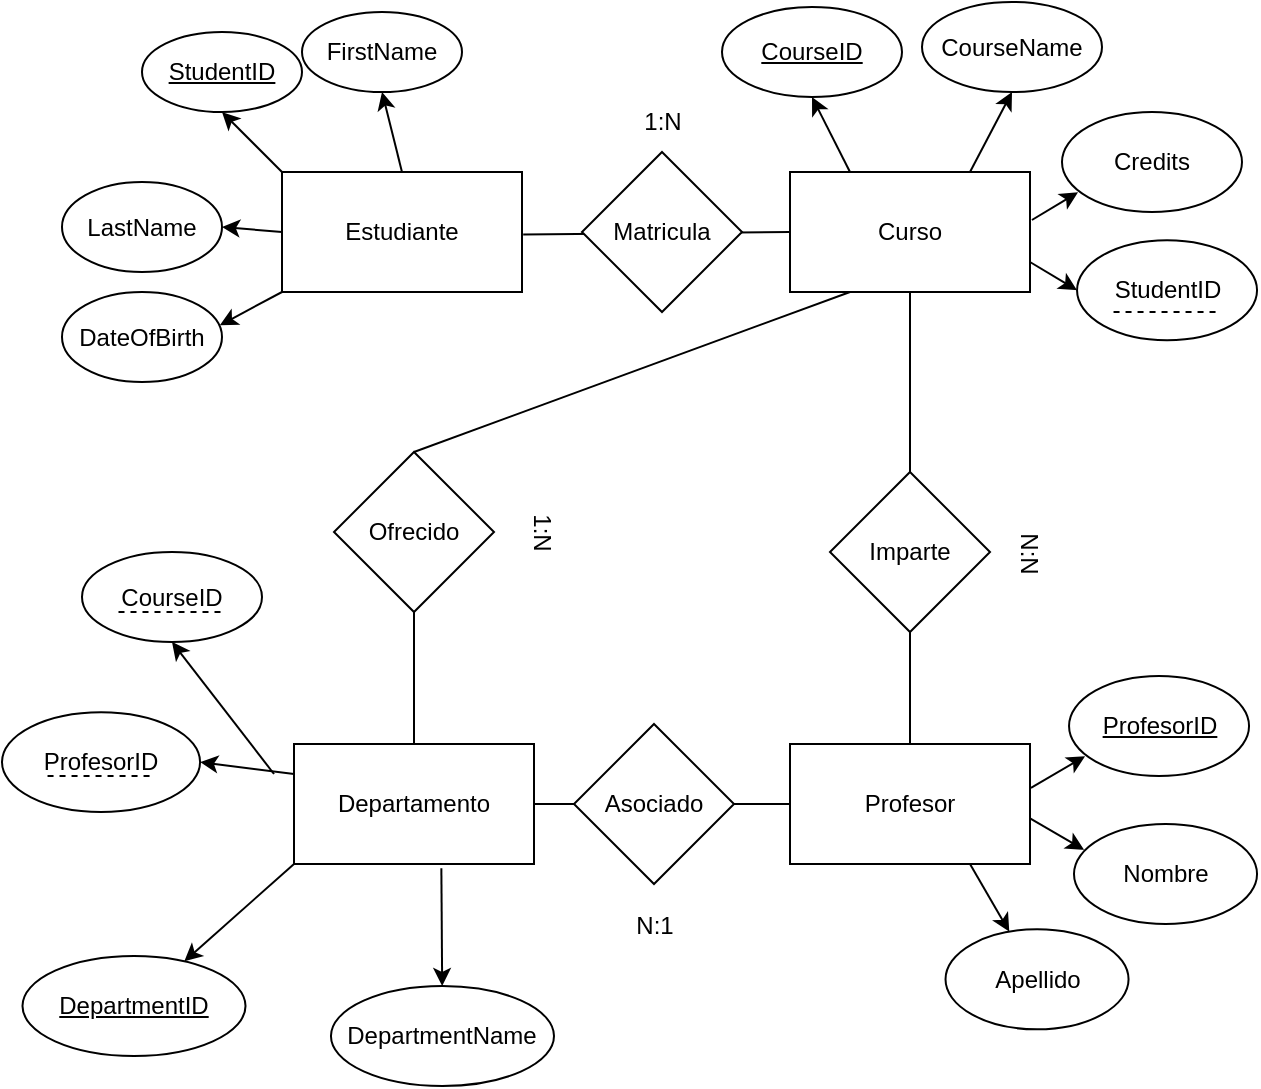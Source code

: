 <mxfile>
    <diagram id="Mq88om0MZ4iqaWooZR1S" name="Página-1">
        <mxGraphModel dx="813" dy="511" grid="1" gridSize="10" guides="1" tooltips="1" connect="1" arrows="1" fold="1" page="1" pageScale="1" pageWidth="827" pageHeight="1169" math="0" shadow="0">
            <root>
                <mxCell id="0"/>
                <mxCell id="1" parent="0"/>
                <mxCell id="19" style="edgeStyle=none;html=1;exitX=0;exitY=0;exitDx=0;exitDy=0;entryX=0.5;entryY=1;entryDx=0;entryDy=0;" parent="1" source="2" target="18" edge="1">
                    <mxGeometry relative="1" as="geometry"/>
                </mxCell>
                <mxCell id="2" value="Estudiante" style="rounded=0;whiteSpace=wrap;html=1;" parent="1" vertex="1">
                    <mxGeometry x="160" y="230" width="120" height="60" as="geometry"/>
                </mxCell>
                <mxCell id="3" value="Curso" style="rounded=0;whiteSpace=wrap;html=1;" parent="1" vertex="1">
                    <mxGeometry x="414" y="230" width="120" height="60" as="geometry"/>
                </mxCell>
                <mxCell id="4" value="Profesor" style="rounded=0;whiteSpace=wrap;html=1;" parent="1" vertex="1">
                    <mxGeometry x="414" y="516" width="120" height="60" as="geometry"/>
                </mxCell>
                <mxCell id="5" value="Departamento" style="rounded=0;whiteSpace=wrap;html=1;" parent="1" vertex="1">
                    <mxGeometry x="166" y="516" width="120" height="60" as="geometry"/>
                </mxCell>
                <mxCell id="7" value="" style="endArrow=none;html=1;exitX=1.005;exitY=0.52;exitDx=0;exitDy=0;exitPerimeter=0;entryX=0;entryY=0.5;entryDx=0;entryDy=0;" parent="1" source="2" target="3" edge="1">
                    <mxGeometry width="50" height="50" relative="1" as="geometry">
                        <mxPoint x="380" y="260" as="sourcePoint"/>
                        <mxPoint x="430" y="210" as="targetPoint"/>
                    </mxGeometry>
                </mxCell>
                <mxCell id="8" value="" style="endArrow=none;html=1;exitX=0.5;exitY=1;exitDx=0;exitDy=0;entryX=0.5;entryY=0;entryDx=0;entryDy=0;startArrow=none;" parent="1" source="54" target="4" edge="1">
                    <mxGeometry width="50" height="50" relative="1" as="geometry">
                        <mxPoint x="470" y="496.1" as="sourcePoint"/>
                        <mxPoint x="669.4" y="446" as="targetPoint"/>
                    </mxGeometry>
                </mxCell>
                <mxCell id="10" value="" style="endArrow=none;html=1;exitX=1;exitY=0.5;exitDx=0;exitDy=0;entryX=0;entryY=0.5;entryDx=0;entryDy=0;" parent="1" source="5" target="4" edge="1">
                    <mxGeometry width="50" height="50" relative="1" as="geometry">
                        <mxPoint x="480" y="402" as="sourcePoint"/>
                        <mxPoint x="480" y="492" as="targetPoint"/>
                    </mxGeometry>
                </mxCell>
                <mxCell id="11" value="1:N" style="text;html=1;align=center;verticalAlign=middle;resizable=0;points=[];autosize=1;strokeColor=none;fillColor=none;" parent="1" vertex="1">
                    <mxGeometry x="330" y="190" width="40" height="30" as="geometry"/>
                </mxCell>
                <mxCell id="13" value="&lt;span style=&quot;color: rgba(0, 0, 0, 0); font-family: monospace; font-size: 0px; text-align: start;&quot;&gt;%3CmxGraphModel%3E%3Croot%3E%3CmxCell%20id%3D%220%22%2F%3E%3CmxCell%20id%3D%221%22%20parent%3D%220%22%2F%3E%3CmxCell%20id%3D%222%22%20value%3D%22N%3A1%22%20style%3D%22text%3Bhtml%3D1%3Balign%3Dcenter%3BverticalAlign%3Dmiddle%3Bresizable%3D0%3Bpoints%3D%5B%5D%3Bautosize%3D1%3BstrokeColor%3Dnone%3BfillColor%3Dnone%3B%22%20vertex%3D%221%22%20parent%3D%221%22%3E%3CmxGeometry%20x%3D%22330%22%20y%3D%22230%22%20width%3D%2240%22%20height%3D%2230%22%20as%3D%22geometry%22%2F%3E%3C%2FmxCell%3E%3C%2Froot%3E%3C%2FmxGraphModel%3E&lt;/span&gt;" style="text;html=1;align=center;verticalAlign=middle;resizable=0;points=[];autosize=1;strokeColor=none;fillColor=none;" parent="1" vertex="1">
                    <mxGeometry x="490" y="315" width="20" height="30" as="geometry"/>
                </mxCell>
                <mxCell id="16" value="N:N" style="text;html=1;align=center;verticalAlign=middle;resizable=0;points=[];autosize=1;strokeColor=none;fillColor=none;rotation=90;" parent="1" vertex="1">
                    <mxGeometry x="513.52" y="405" width="40" height="30" as="geometry"/>
                </mxCell>
                <mxCell id="17" value="N:1" style="text;html=1;align=center;verticalAlign=middle;resizable=0;points=[];autosize=1;strokeColor=none;fillColor=none;rotation=0;" parent="1" vertex="1">
                    <mxGeometry x="326" y="592" width="40" height="30" as="geometry"/>
                </mxCell>
                <mxCell id="18" value="StudentID" style="ellipse;whiteSpace=wrap;html=1;fontStyle=4" parent="1" vertex="1">
                    <mxGeometry x="90" y="160" width="80" height="40" as="geometry"/>
                </mxCell>
                <mxCell id="20" style="edgeStyle=none;html=1;exitX=0.5;exitY=0;exitDx=0;exitDy=0;entryX=0.5;entryY=1;entryDx=0;entryDy=0;" parent="1" source="2" target="21" edge="1">
                    <mxGeometry relative="1" as="geometry">
                        <mxPoint x="240" y="220" as="sourcePoint"/>
                    </mxGeometry>
                </mxCell>
                <mxCell id="21" value="FirstName" style="ellipse;whiteSpace=wrap;html=1;" parent="1" vertex="1">
                    <mxGeometry x="170" y="150" width="80" height="40" as="geometry"/>
                </mxCell>
                <mxCell id="22" style="edgeStyle=none;html=1;exitX=0;exitY=0.5;exitDx=0;exitDy=0;entryX=1;entryY=0.5;entryDx=0;entryDy=0;" parent="1" source="2" target="23" edge="1">
                    <mxGeometry relative="1" as="geometry">
                        <mxPoint x="100" y="315" as="sourcePoint"/>
                    </mxGeometry>
                </mxCell>
                <mxCell id="23" value="LastName" style="ellipse;whiteSpace=wrap;html=1;" parent="1" vertex="1">
                    <mxGeometry x="50" y="235" width="80" height="45" as="geometry"/>
                </mxCell>
                <mxCell id="26" style="edgeStyle=none;html=1;exitX=0.25;exitY=1;exitDx=0;exitDy=0;entryX=0.986;entryY=0.37;entryDx=0;entryDy=0;entryPerimeter=0;" parent="1" target="27" edge="1">
                    <mxGeometry relative="1" as="geometry">
                        <mxPoint x="160" y="290" as="sourcePoint"/>
                    </mxGeometry>
                </mxCell>
                <mxCell id="27" value="DateOfBirth" style="ellipse;whiteSpace=wrap;html=1;" parent="1" vertex="1">
                    <mxGeometry x="50" y="290" width="80" height="45" as="geometry"/>
                </mxCell>
                <mxCell id="28" style="edgeStyle=none;html=1;exitX=0.25;exitY=0;exitDx=0;exitDy=0;entryX=0.5;entryY=1;entryDx=0;entryDy=0;" parent="1" source="3" target="29" edge="1">
                    <mxGeometry relative="1" as="geometry">
                        <mxPoint x="490" y="172.5" as="sourcePoint"/>
                    </mxGeometry>
                </mxCell>
                <mxCell id="29" value="CourseID" style="ellipse;whiteSpace=wrap;html=1;fontStyle=4" parent="1" vertex="1">
                    <mxGeometry x="380" y="147.5" width="90" height="45" as="geometry"/>
                </mxCell>
                <mxCell id="30" style="edgeStyle=none;html=1;exitX=0.75;exitY=0;exitDx=0;exitDy=0;entryX=0.5;entryY=1;entryDx=0;entryDy=0;" parent="1" source="3" target="31" edge="1">
                    <mxGeometry relative="1" as="geometry">
                        <mxPoint x="534" y="221.25" as="sourcePoint"/>
                    </mxGeometry>
                </mxCell>
                <mxCell id="31" value="CourseName" style="ellipse;whiteSpace=wrap;html=1;" parent="1" vertex="1">
                    <mxGeometry x="480" y="145" width="90" height="45" as="geometry"/>
                </mxCell>
                <mxCell id="32" style="edgeStyle=none;html=1;exitX=1.008;exitY=0.4;exitDx=0;exitDy=0;entryX=0.089;entryY=0.803;entryDx=0;entryDy=0;exitPerimeter=0;entryPerimeter=0;" parent="1" source="3" target="33" edge="1">
                    <mxGeometry relative="1" as="geometry">
                        <mxPoint x="574" y="285" as="sourcePoint"/>
                    </mxGeometry>
                </mxCell>
                <mxCell id="33" value="Credits" style="ellipse;whiteSpace=wrap;html=1;" parent="1" vertex="1">
                    <mxGeometry x="550" y="200" width="90" height="50" as="geometry"/>
                </mxCell>
                <mxCell id="35" style="edgeStyle=none;html=1;exitX=1.004;exitY=0.365;exitDx=0;exitDy=0;entryX=0.089;entryY=0.803;entryDx=0;entryDy=0;exitPerimeter=0;entryPerimeter=0;" parent="1" source="4" target="36" edge="1">
                    <mxGeometry relative="1" as="geometry">
                        <mxPoint x="538.48" y="536" as="sourcePoint"/>
                    </mxGeometry>
                </mxCell>
                <mxCell id="36" value="ProfesorID" style="ellipse;whiteSpace=wrap;html=1;fontStyle=4" parent="1" vertex="1">
                    <mxGeometry x="553.52" y="482" width="90" height="50" as="geometry"/>
                </mxCell>
                <mxCell id="37" style="edgeStyle=none;html=1;exitX=1.002;exitY=0.622;exitDx=0;exitDy=0;entryX=0.055;entryY=0.258;entryDx=0;entryDy=0;exitPerimeter=0;entryPerimeter=0;" parent="1" source="4" target="38" edge="1">
                    <mxGeometry relative="1" as="geometry">
                        <mxPoint x="534.48" y="611.9" as="sourcePoint"/>
                    </mxGeometry>
                </mxCell>
                <mxCell id="38" value="Nombre" style="ellipse;whiteSpace=wrap;html=1;" parent="1" vertex="1">
                    <mxGeometry x="556" y="556" width="91.52" height="50" as="geometry"/>
                </mxCell>
                <mxCell id="39" style="edgeStyle=none;html=1;exitX=0.75;exitY=1;exitDx=0;exitDy=0;" parent="1" source="4" target="40" edge="1">
                    <mxGeometry relative="1" as="geometry">
                        <mxPoint x="466.0" y="606" as="sourcePoint"/>
                    </mxGeometry>
                </mxCell>
                <mxCell id="40" value="Apellido" style="ellipse;whiteSpace=wrap;html=1;" parent="1" vertex="1">
                    <mxGeometry x="491.76" y="608.68" width="91.52" height="50" as="geometry"/>
                </mxCell>
                <mxCell id="41" style="edgeStyle=none;html=1;exitX=0.614;exitY=1.036;exitDx=0;exitDy=0;exitPerimeter=0;" parent="1" source="5" target="42" edge="1">
                    <mxGeometry relative="1" as="geometry">
                        <mxPoint x="192.72" y="558.34" as="sourcePoint"/>
                    </mxGeometry>
                </mxCell>
                <mxCell id="42" value="DepartmentName" style="ellipse;whiteSpace=wrap;html=1;" parent="1" vertex="1">
                    <mxGeometry x="184.48" y="637" width="111.52" height="50" as="geometry"/>
                </mxCell>
                <mxCell id="43" style="edgeStyle=none;html=1;exitX=0;exitY=1;exitDx=0;exitDy=0;" parent="1" source="5" target="44" edge="1">
                    <mxGeometry relative="1" as="geometry">
                        <mxPoint x="89.68" y="527.82" as="sourcePoint"/>
                    </mxGeometry>
                </mxCell>
                <mxCell id="44" value="DepartmentID" style="ellipse;whiteSpace=wrap;html=1;fontStyle=4" parent="1" vertex="1">
                    <mxGeometry x="30.24" y="622" width="111.52" height="50" as="geometry"/>
                </mxCell>
                <mxCell id="50" style="edgeStyle=none;html=1;exitX=1;exitY=0.75;exitDx=0;exitDy=0;entryX=0;entryY=0.5;entryDx=0;entryDy=0;" parent="1" source="3" target="51" edge="1">
                    <mxGeometry relative="1" as="geometry">
                        <mxPoint x="534.48" y="320" as="sourcePoint"/>
                    </mxGeometry>
                </mxCell>
                <mxCell id="51" value="StudentID" style="ellipse;whiteSpace=wrap;html=1;fontStyle=0" parent="1" vertex="1">
                    <mxGeometry x="557.52" y="264.1" width="90" height="50" as="geometry"/>
                </mxCell>
                <mxCell id="52" value="" style="endArrow=none;dashed=1;html=1;fontSize=12;fontColor=default;endSize=6;" parent="1" edge="1">
                    <mxGeometry width="50" height="50" relative="1" as="geometry">
                        <mxPoint x="575.77" y="300" as="sourcePoint"/>
                        <mxPoint x="629.27" y="300" as="targetPoint"/>
                    </mxGeometry>
                </mxCell>
                <mxCell id="53" value="Matricula" style="rhombus;whiteSpace=wrap;html=1;fontSize=12;fontColor=default;" parent="1" vertex="1">
                    <mxGeometry x="310" y="220.0" width="80" height="80" as="geometry"/>
                </mxCell>
                <mxCell id="55" value="" style="endArrow=none;html=1;exitX=0.5;exitY=1;exitDx=0;exitDy=0;entryX=0.5;entryY=0;entryDx=0;entryDy=0;" parent="1" source="3" target="54" edge="1">
                    <mxGeometry width="50" height="50" relative="1" as="geometry">
                        <mxPoint x="474.0" y="290" as="sourcePoint"/>
                        <mxPoint x="474.0" y="380" as="targetPoint"/>
                    </mxGeometry>
                </mxCell>
                <mxCell id="54" value="Imparte" style="rhombus;whiteSpace=wrap;html=1;fontSize=12;fontColor=default;" parent="1" vertex="1">
                    <mxGeometry x="434" y="380" width="80" height="80" as="geometry"/>
                </mxCell>
                <mxCell id="57" value="Asociado" style="rhombus;whiteSpace=wrap;html=1;fontSize=12;fontColor=default;" parent="1" vertex="1">
                    <mxGeometry x="306" y="506" width="80" height="80" as="geometry"/>
                </mxCell>
                <mxCell id="59" value="Ofrecido" style="rhombus;whiteSpace=wrap;html=1;fontSize=12;fontColor=default;" parent="1" vertex="1">
                    <mxGeometry x="186" y="370" width="80" height="80" as="geometry"/>
                </mxCell>
                <mxCell id="60" value="" style="endArrow=none;html=1;exitX=0.25;exitY=1;exitDx=0;exitDy=0;entryX=0.5;entryY=0;entryDx=0;entryDy=0;" parent="1" source="3" target="59" edge="1">
                    <mxGeometry width="50" height="50" relative="1" as="geometry">
                        <mxPoint x="484" y="300" as="sourcePoint"/>
                        <mxPoint x="484" y="390" as="targetPoint"/>
                    </mxGeometry>
                </mxCell>
                <mxCell id="61" value="" style="endArrow=none;html=1;exitX=0.5;exitY=1;exitDx=0;exitDy=0;entryX=0.5;entryY=0;entryDx=0;entryDy=0;" parent="1" source="59" target="5" edge="1">
                    <mxGeometry width="50" height="50" relative="1" as="geometry">
                        <mxPoint x="454" y="300" as="sourcePoint"/>
                        <mxPoint x="236" y="380" as="targetPoint"/>
                    </mxGeometry>
                </mxCell>
                <mxCell id="62" value="1:N" style="text;html=1;align=center;verticalAlign=middle;resizable=0;points=[];autosize=1;strokeColor=none;fillColor=none;rotation=90;" parent="1" vertex="1">
                    <mxGeometry x="270" y="395" width="40" height="30" as="geometry"/>
                </mxCell>
                <mxCell id="63" style="edgeStyle=none;html=1;exitX=0;exitY=0.25;exitDx=0;exitDy=0;entryX=1;entryY=0.5;entryDx=0;entryDy=0;" parent="1" source="5" target="64" edge="1">
                    <mxGeometry relative="1" as="geometry">
                        <mxPoint x="10" y="556" as="sourcePoint"/>
                    </mxGeometry>
                </mxCell>
                <mxCell id="64" value="ProfesorID" style="ellipse;whiteSpace=wrap;html=1;fontStyle=0" parent="1" vertex="1">
                    <mxGeometry x="20" y="500.1" width="99.04" height="49.9" as="geometry"/>
                </mxCell>
                <mxCell id="65" value="" style="endArrow=none;dashed=1;html=1;fontSize=12;fontColor=default;endSize=6;" parent="1" edge="1">
                    <mxGeometry width="50" height="50" relative="1" as="geometry">
                        <mxPoint x="42.77" y="532" as="sourcePoint"/>
                        <mxPoint x="96.27" y="532" as="targetPoint"/>
                    </mxGeometry>
                </mxCell>
                <mxCell id="70" style="edgeStyle=none;html=1;exitX=0;exitY=0;exitDx=0;exitDy=0;entryX=0.5;entryY=1;entryDx=0;entryDy=0;fontStyle=0" parent="1" target="71" edge="1">
                    <mxGeometry relative="1" as="geometry">
                        <mxPoint x="156" y="531" as="sourcePoint"/>
                    </mxGeometry>
                </mxCell>
                <mxCell id="71" value="CourseID" style="ellipse;whiteSpace=wrap;html=1;fontStyle=0" parent="1" vertex="1">
                    <mxGeometry x="60" y="420" width="90" height="45" as="geometry"/>
                </mxCell>
                <mxCell id="72" value="" style="endArrow=none;dashed=1;html=1;fontSize=12;fontColor=default;endSize=6;" parent="1" edge="1">
                    <mxGeometry width="50" height="50" relative="1" as="geometry">
                        <mxPoint x="78.25" y="450" as="sourcePoint"/>
                        <mxPoint x="131.75" y="450" as="targetPoint"/>
                    </mxGeometry>
                </mxCell>
            </root>
        </mxGraphModel>
    </diagram>
</mxfile>
